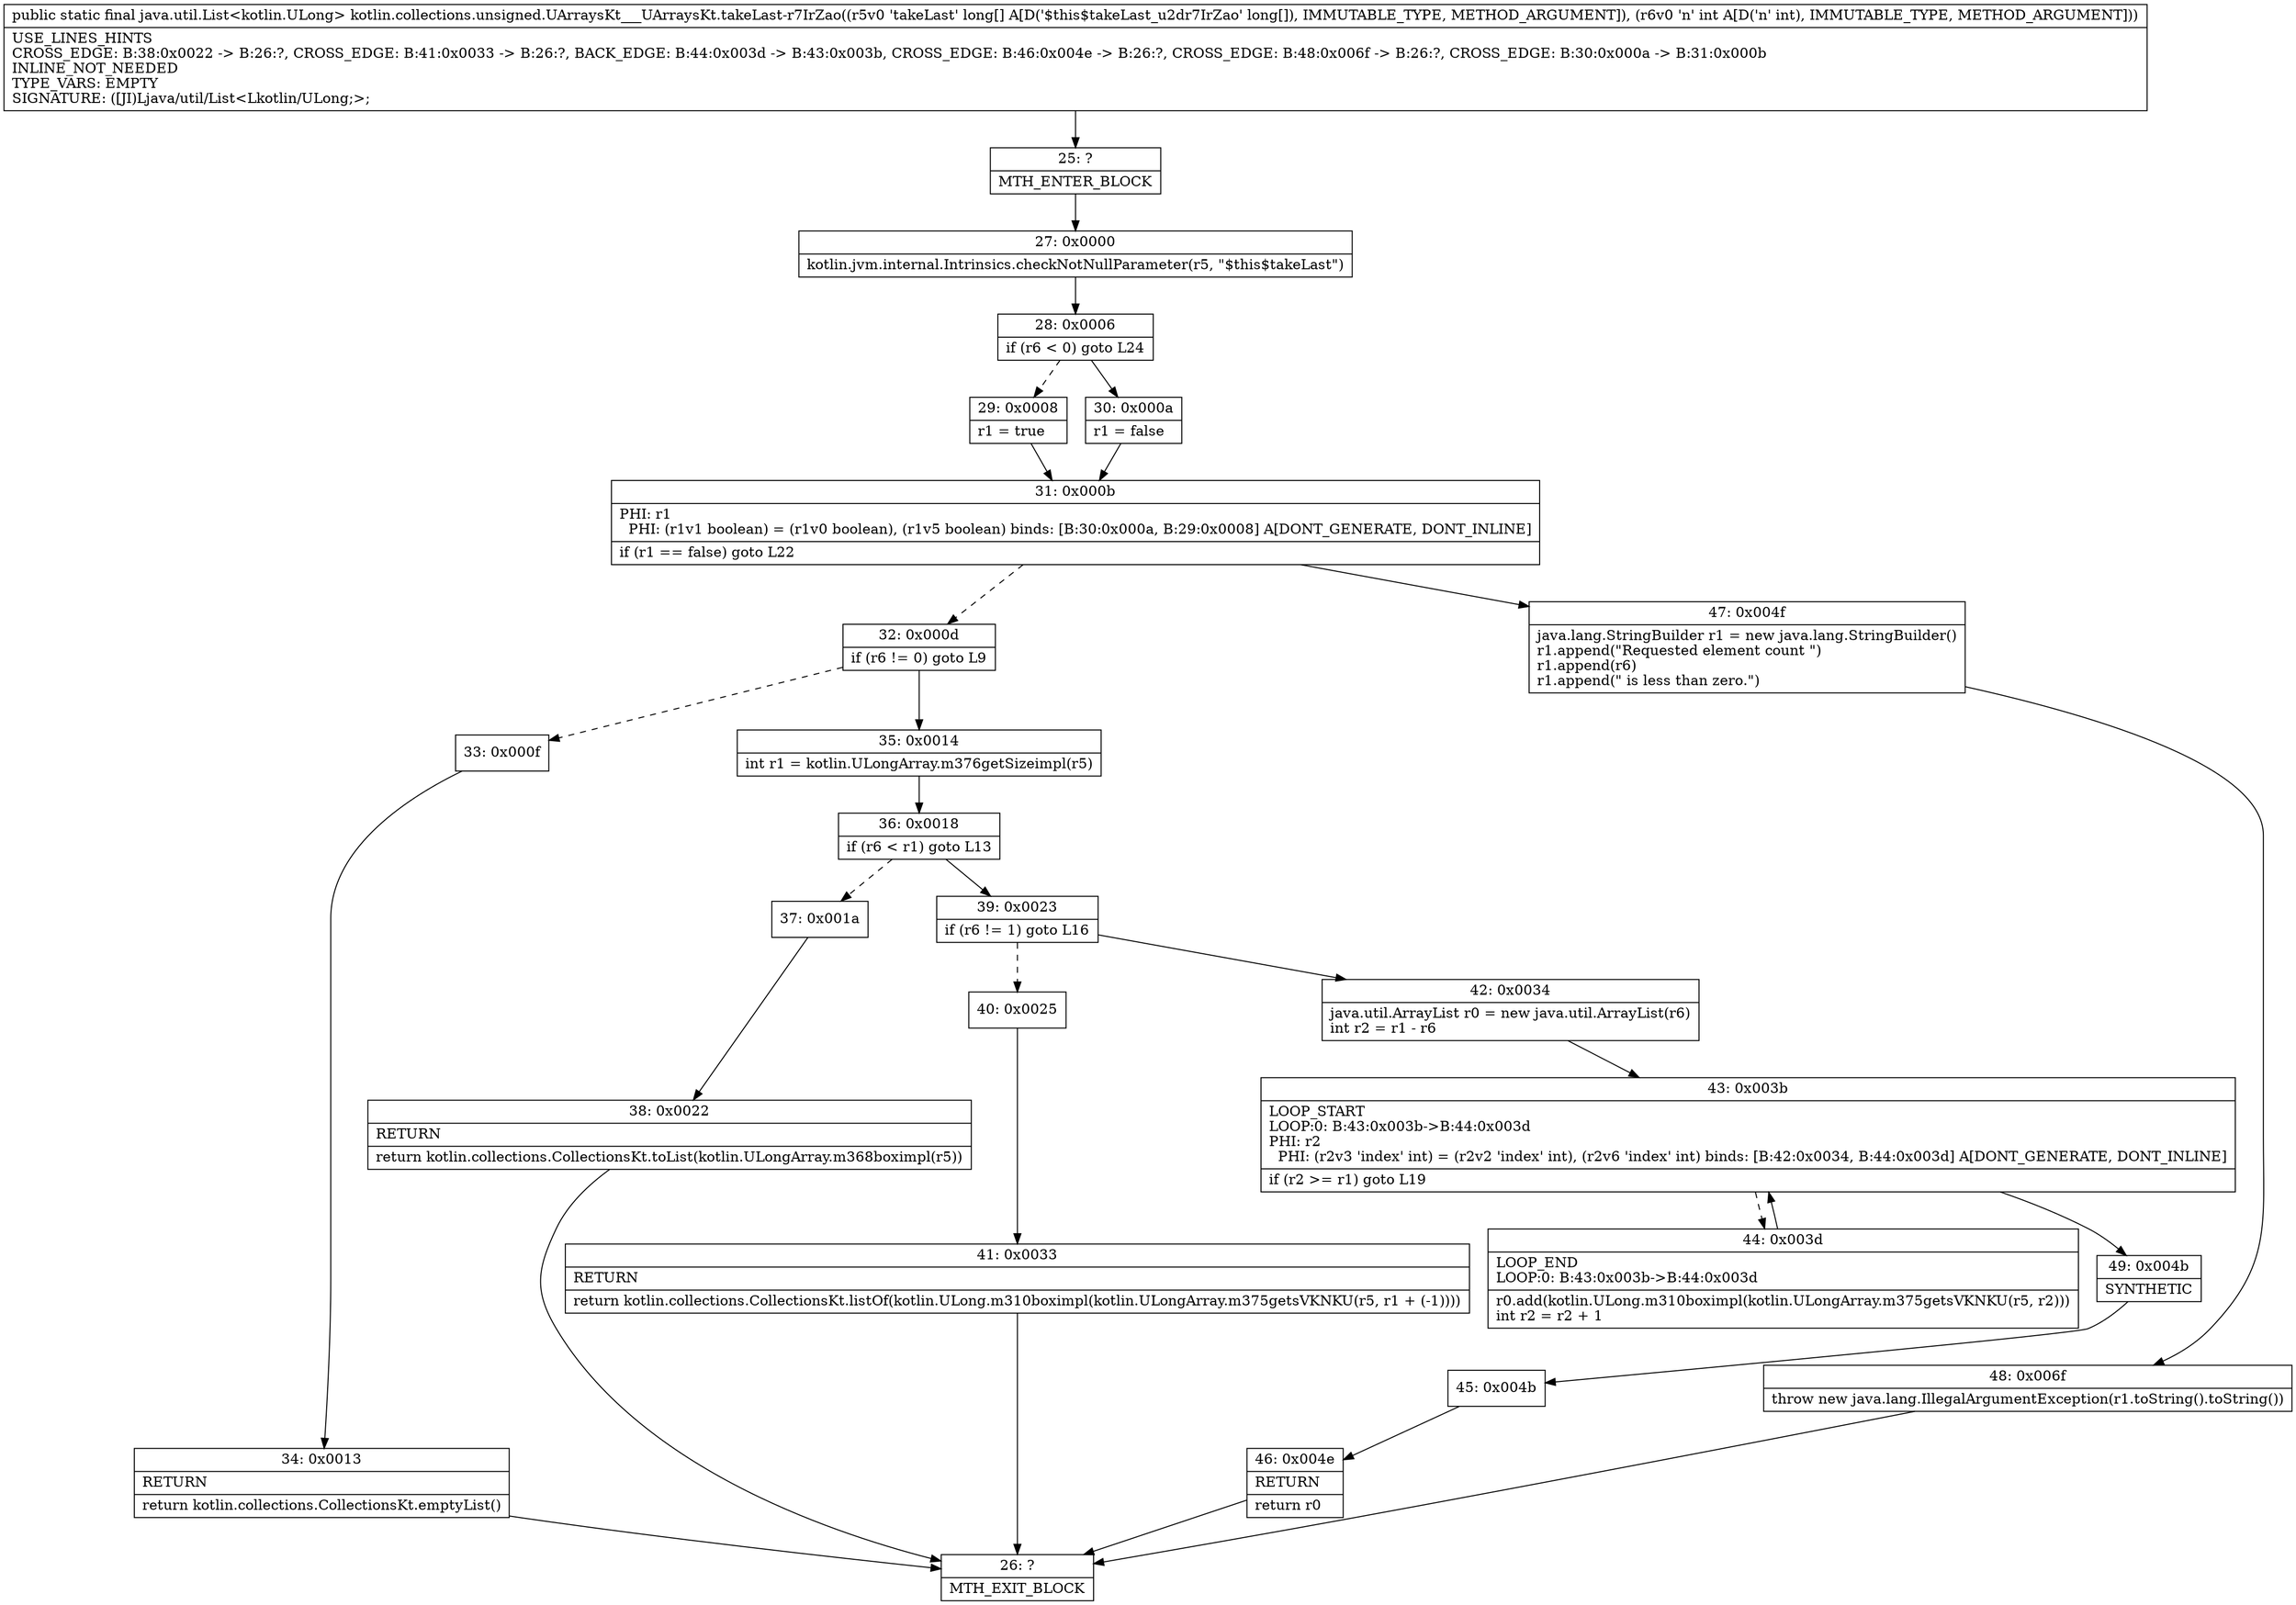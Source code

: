 digraph "CFG forkotlin.collections.unsigned.UArraysKt___UArraysKt.takeLast\-r7IrZao([JI)Ljava\/util\/List;" {
Node_25 [shape=record,label="{25\:\ ?|MTH_ENTER_BLOCK\l}"];
Node_27 [shape=record,label="{27\:\ 0x0000|kotlin.jvm.internal.Intrinsics.checkNotNullParameter(r5, \"$this$takeLast\")\l}"];
Node_28 [shape=record,label="{28\:\ 0x0006|if (r6 \< 0) goto L24\l}"];
Node_29 [shape=record,label="{29\:\ 0x0008|r1 = true\l}"];
Node_31 [shape=record,label="{31\:\ 0x000b|PHI: r1 \l  PHI: (r1v1 boolean) = (r1v0 boolean), (r1v5 boolean) binds: [B:30:0x000a, B:29:0x0008] A[DONT_GENERATE, DONT_INLINE]\l|if (r1 == false) goto L22\l}"];
Node_32 [shape=record,label="{32\:\ 0x000d|if (r6 != 0) goto L9\l}"];
Node_33 [shape=record,label="{33\:\ 0x000f}"];
Node_34 [shape=record,label="{34\:\ 0x0013|RETURN\l|return kotlin.collections.CollectionsKt.emptyList()\l}"];
Node_26 [shape=record,label="{26\:\ ?|MTH_EXIT_BLOCK\l}"];
Node_35 [shape=record,label="{35\:\ 0x0014|int r1 = kotlin.ULongArray.m376getSizeimpl(r5)\l}"];
Node_36 [shape=record,label="{36\:\ 0x0018|if (r6 \< r1) goto L13\l}"];
Node_37 [shape=record,label="{37\:\ 0x001a}"];
Node_38 [shape=record,label="{38\:\ 0x0022|RETURN\l|return kotlin.collections.CollectionsKt.toList(kotlin.ULongArray.m368boximpl(r5))\l}"];
Node_39 [shape=record,label="{39\:\ 0x0023|if (r6 != 1) goto L16\l}"];
Node_40 [shape=record,label="{40\:\ 0x0025}"];
Node_41 [shape=record,label="{41\:\ 0x0033|RETURN\l|return kotlin.collections.CollectionsKt.listOf(kotlin.ULong.m310boximpl(kotlin.ULongArray.m375getsVKNKU(r5, r1 + (\-1))))\l}"];
Node_42 [shape=record,label="{42\:\ 0x0034|java.util.ArrayList r0 = new java.util.ArrayList(r6)\lint r2 = r1 \- r6\l}"];
Node_43 [shape=record,label="{43\:\ 0x003b|LOOP_START\lLOOP:0: B:43:0x003b\-\>B:44:0x003d\lPHI: r2 \l  PHI: (r2v3 'index' int) = (r2v2 'index' int), (r2v6 'index' int) binds: [B:42:0x0034, B:44:0x003d] A[DONT_GENERATE, DONT_INLINE]\l|if (r2 \>= r1) goto L19\l}"];
Node_44 [shape=record,label="{44\:\ 0x003d|LOOP_END\lLOOP:0: B:43:0x003b\-\>B:44:0x003d\l|r0.add(kotlin.ULong.m310boximpl(kotlin.ULongArray.m375getsVKNKU(r5, r2)))\lint r2 = r2 + 1\l}"];
Node_49 [shape=record,label="{49\:\ 0x004b|SYNTHETIC\l}"];
Node_45 [shape=record,label="{45\:\ 0x004b}"];
Node_46 [shape=record,label="{46\:\ 0x004e|RETURN\l|return r0\l}"];
Node_47 [shape=record,label="{47\:\ 0x004f|java.lang.StringBuilder r1 = new java.lang.StringBuilder()\lr1.append(\"Requested element count \")\lr1.append(r6)\lr1.append(\" is less than zero.\")\l}"];
Node_48 [shape=record,label="{48\:\ 0x006f|throw new java.lang.IllegalArgumentException(r1.toString().toString())\l}"];
Node_30 [shape=record,label="{30\:\ 0x000a|r1 = false\l}"];
MethodNode[shape=record,label="{public static final java.util.List\<kotlin.ULong\> kotlin.collections.unsigned.UArraysKt___UArraysKt.takeLast\-r7IrZao((r5v0 'takeLast' long[] A[D('$this$takeLast_u2dr7IrZao' long[]), IMMUTABLE_TYPE, METHOD_ARGUMENT]), (r6v0 'n' int A[D('n' int), IMMUTABLE_TYPE, METHOD_ARGUMENT]))  | USE_LINES_HINTS\lCROSS_EDGE: B:38:0x0022 \-\> B:26:?, CROSS_EDGE: B:41:0x0033 \-\> B:26:?, BACK_EDGE: B:44:0x003d \-\> B:43:0x003b, CROSS_EDGE: B:46:0x004e \-\> B:26:?, CROSS_EDGE: B:48:0x006f \-\> B:26:?, CROSS_EDGE: B:30:0x000a \-\> B:31:0x000b\lINLINE_NOT_NEEDED\lTYPE_VARS: EMPTY\lSIGNATURE: ([JI)Ljava\/util\/List\<Lkotlin\/ULong;\>;\l}"];
MethodNode -> Node_25;Node_25 -> Node_27;
Node_27 -> Node_28;
Node_28 -> Node_29[style=dashed];
Node_28 -> Node_30;
Node_29 -> Node_31;
Node_31 -> Node_32[style=dashed];
Node_31 -> Node_47;
Node_32 -> Node_33[style=dashed];
Node_32 -> Node_35;
Node_33 -> Node_34;
Node_34 -> Node_26;
Node_35 -> Node_36;
Node_36 -> Node_37[style=dashed];
Node_36 -> Node_39;
Node_37 -> Node_38;
Node_38 -> Node_26;
Node_39 -> Node_40[style=dashed];
Node_39 -> Node_42;
Node_40 -> Node_41;
Node_41 -> Node_26;
Node_42 -> Node_43;
Node_43 -> Node_44[style=dashed];
Node_43 -> Node_49;
Node_44 -> Node_43;
Node_49 -> Node_45;
Node_45 -> Node_46;
Node_46 -> Node_26;
Node_47 -> Node_48;
Node_48 -> Node_26;
Node_30 -> Node_31;
}

